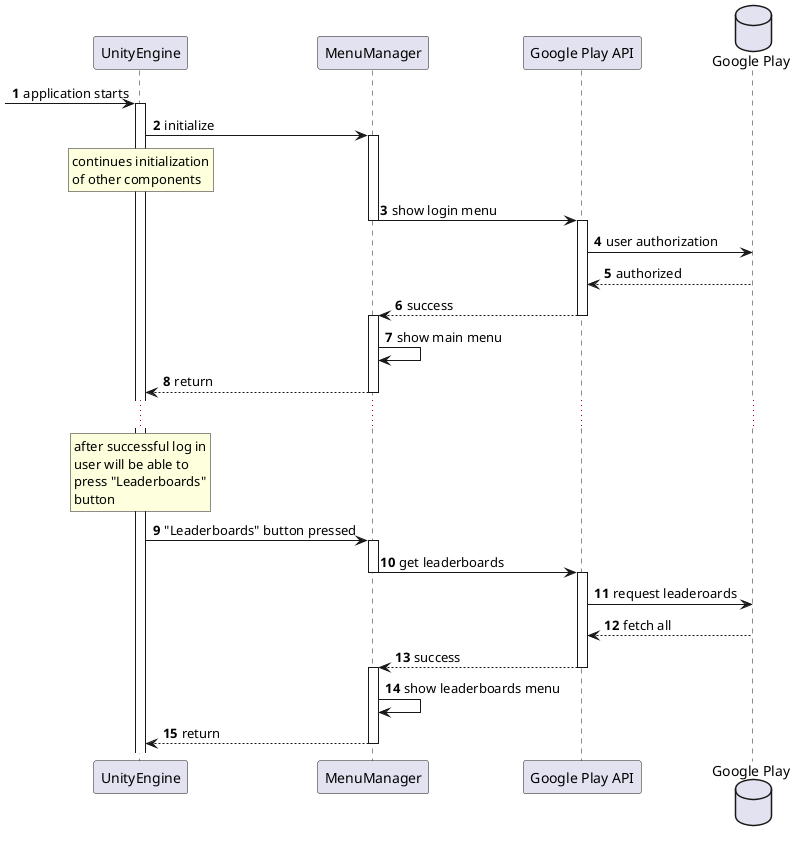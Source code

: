 @startuml
'https://plantuml.com/sequence-diagram

autonumber

?-> UnityEngine ++: application starts

UnityEngine -> MenuManager ++: initialize
rnote over UnityEngine: continues initialization\nof other components
MenuManager -> "Google Play API" --++: show login menu
database "Google Play"
"Google Play API" -> "Google Play": user authorization
"Google Play" --> "Google Play API": authorized
"Google Play API" --> MenuManager  --++: success
MenuManager -> MenuManager: show main menu
MenuManager --> UnityEngine --: return

...

rnote over UnityEngine: after successful log in\nuser will be able to\npress "Leaderboards"\nbutton

UnityEngine -> MenuManager++: "Leaderboards" button pressed
MenuManager -> "Google Play API" --++: get leaderboards
"Google Play API" -> "Google Play": request leaderoards
"Google Play" --> "Google Play API": fetch all
"Google Play API" --> MenuManager  --++:success
MenuManager -> MenuManager: show leaderboards menu
MenuManager --> UnityEngine --: return





@enduml

